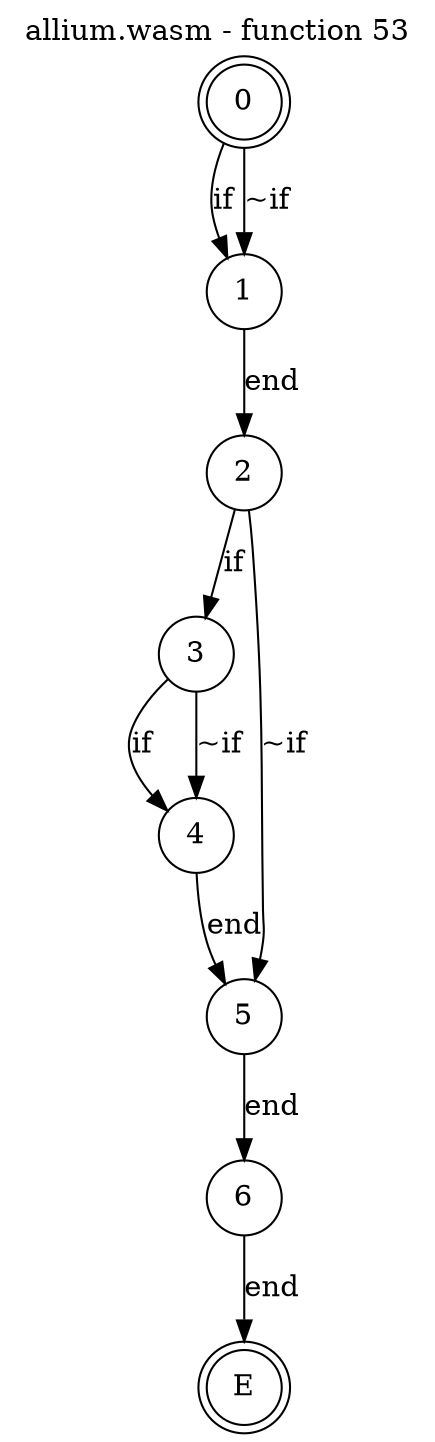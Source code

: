digraph finite_state_machine {
    label = "allium.wasm - function 53"
    labelloc =  t
    labelfontsize = 16
    labelfontcolor = black
    labelfontname = "Helvetica"
    node [shape = doublecircle]; 0 E ;
    node [shape = circle];
    0 -> 1[label="if"];
    0 -> 1[label="~if"];
    1 -> 2[label="end"];
    2 -> 3[label="if"];
    2 -> 5[label="~if"];
    3 -> 4[label="if"];
    3 -> 4[label="~if"];
    4 -> 5[label="end"];
    5 -> 6[label="end"];
    6 -> E[label="end"];
}
